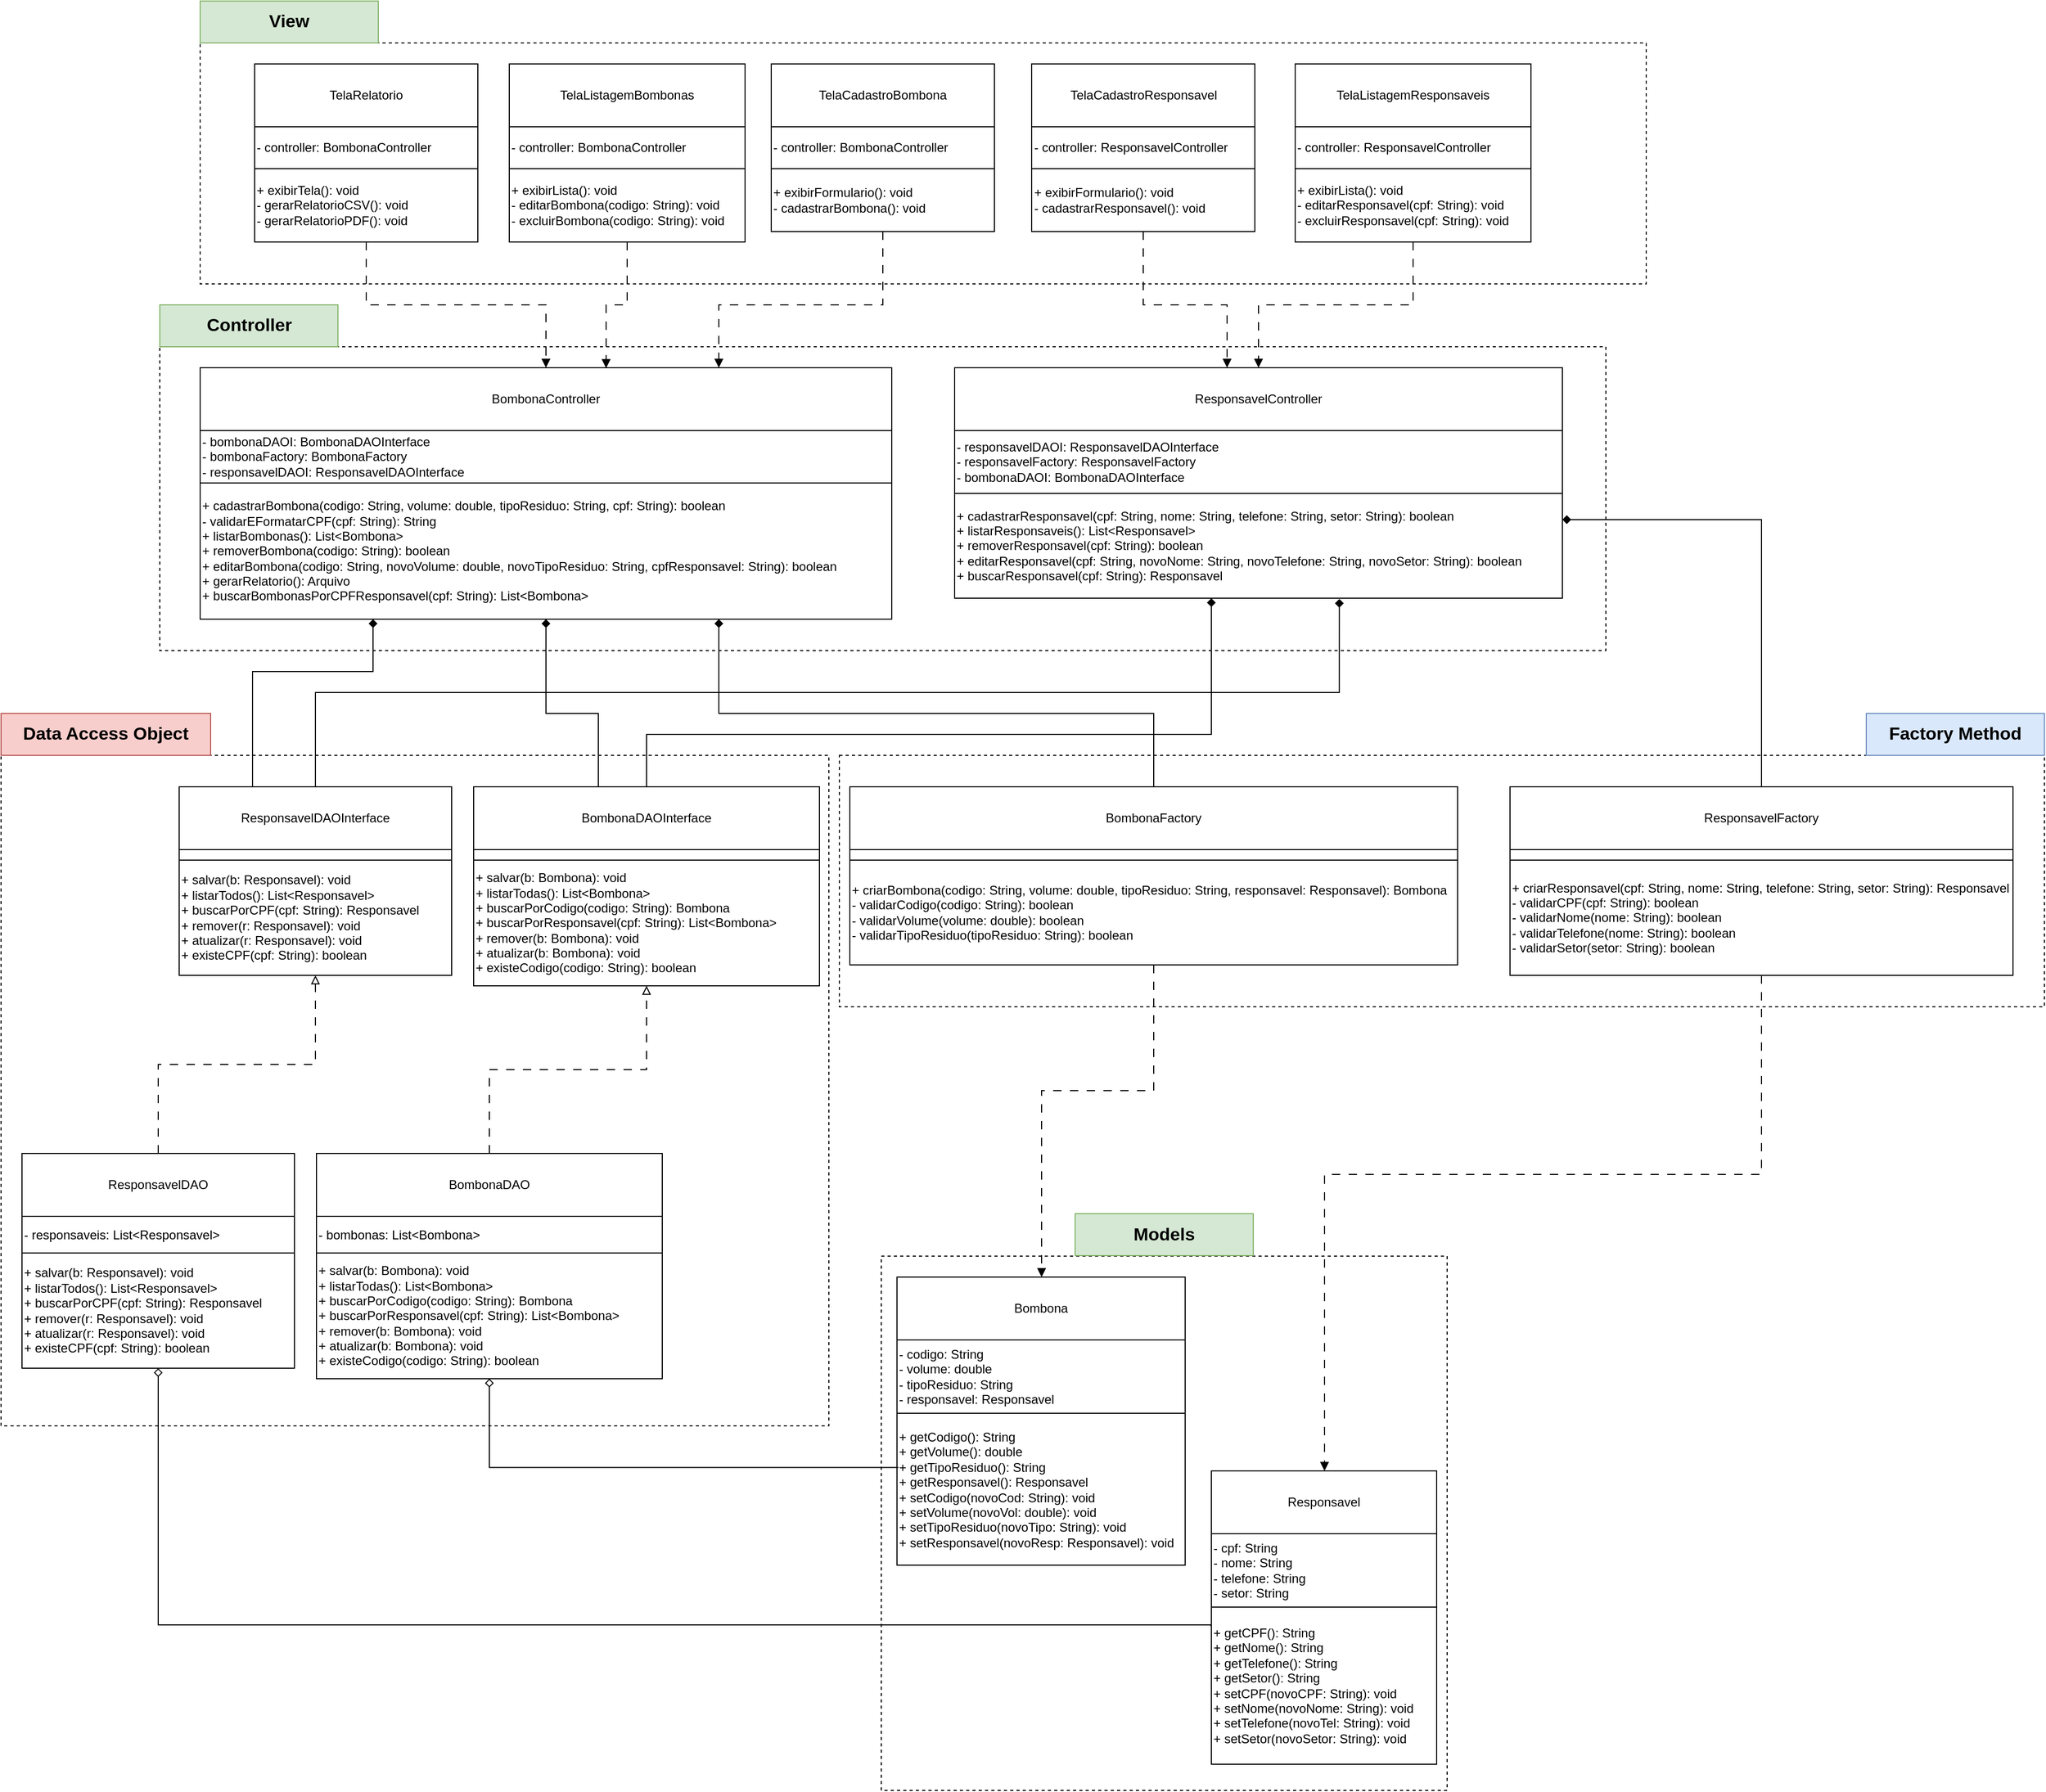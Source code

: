 <mxfile version="27.0.9" pages="2">
  <diagram id="QU1VG3sRyyTv4m1DJWj3" name="Diagrama_Descrito">
    <mxGraphModel dx="1513" dy="805" grid="1" gridSize="10" guides="1" tooltips="1" connect="1" arrows="1" fold="1" page="1" pageScale="1" pageWidth="827" pageHeight="1169" math="0" shadow="0">
      <root>
        <mxCell id="0" />
        <mxCell id="1" parent="0" />
        <mxCell id="CMSNJL8uuIETDpdzAiZ_-67" value="" style="rounded=0;whiteSpace=wrap;html=1;fillColor=none;dashed=1;" vertex="1" parent="1">
          <mxGeometry x="370" y="1030" width="790" height="640" as="geometry" />
        </mxCell>
        <mxCell id="CMSNJL8uuIETDpdzAiZ_-71" value="" style="rounded=0;whiteSpace=wrap;html=1;fillColor=none;dashed=1;" vertex="1" parent="1">
          <mxGeometry x="1210" y="1508" width="540" height="510" as="geometry" />
        </mxCell>
        <mxCell id="CMSNJL8uuIETDpdzAiZ_-69" value="" style="rounded=0;whiteSpace=wrap;html=1;fillColor=none;dashed=1;" vertex="1" parent="1">
          <mxGeometry x="1170" y="1030" width="1150" height="240" as="geometry" />
        </mxCell>
        <mxCell id="CMSNJL8uuIETDpdzAiZ_-65" value="" style="rounded=0;whiteSpace=wrap;html=1;fillColor=none;dashed=1;" vertex="1" parent="1">
          <mxGeometry x="521.5" y="640" width="1380" height="290" as="geometry" />
        </mxCell>
        <mxCell id="CMSNJL8uuIETDpdzAiZ_-63" value="" style="rounded=0;whiteSpace=wrap;html=1;fillColor=none;dashed=1;" vertex="1" parent="1">
          <mxGeometry x="560" y="350" width="1380" height="230" as="geometry" />
        </mxCell>
        <mxCell id="CMSNJL8uuIETDpdzAiZ_-1" value="Bombona" style="rounded=0;whiteSpace=wrap;html=1;" vertex="1" parent="1">
          <mxGeometry x="1225" y="1528" width="275" height="60" as="geometry" />
        </mxCell>
        <mxCell id="CMSNJL8uuIETDpdzAiZ_-2" value="- codigo: String&lt;div&gt;- volume: double&lt;/div&gt;&lt;div&gt;- tipoResiduo: String&lt;/div&gt;&lt;div&gt;- responsavel: Responsavel&lt;/div&gt;" style="rounded=0;whiteSpace=wrap;html=1;align=left;labelPosition=center;verticalLabelPosition=middle;verticalAlign=middle;" vertex="1" parent="1">
          <mxGeometry x="1225" y="1588" width="275" height="70" as="geometry" />
        </mxCell>
        <mxCell id="CMSNJL8uuIETDpdzAiZ_-3" value="+ getCodigo(): String&lt;div&gt;+ getVolume(): double&lt;/div&gt;&lt;div&gt;+ getTipoResiduo(): String&lt;/div&gt;&lt;div&gt;+ getResponsavel(): Responsavel&lt;/div&gt;&lt;div&gt;+ setCodigo(novoCod: String): void&lt;div&gt;+ setVolume(novoVol: double): void&lt;/div&gt;&lt;div&gt;+ setTipoResiduo(novoTipo: String): void&lt;/div&gt;&lt;/div&gt;&lt;div&gt;+ setResponsavel(novoResp: Responsavel): void&lt;/div&gt;" style="rounded=0;whiteSpace=wrap;html=1;align=left;" vertex="1" parent="1">
          <mxGeometry x="1225" y="1658" width="275" height="145" as="geometry" />
        </mxCell>
        <mxCell id="CMSNJL8uuIETDpdzAiZ_-4" value="Responsavel" style="rounded=0;whiteSpace=wrap;html=1;" vertex="1" parent="1">
          <mxGeometry x="1525" y="1713" width="215" height="60" as="geometry" />
        </mxCell>
        <mxCell id="CMSNJL8uuIETDpdzAiZ_-5" value="- cpf: String&lt;div&gt;- nome: String&lt;/div&gt;&lt;div&gt;- telefone: String&lt;/div&gt;&lt;div&gt;- setor: String&lt;/div&gt;" style="rounded=0;whiteSpace=wrap;html=1;align=left;labelPosition=center;verticalLabelPosition=middle;verticalAlign=middle;" vertex="1" parent="1">
          <mxGeometry x="1525" y="1773" width="215" height="70" as="geometry" />
        </mxCell>
        <mxCell id="CMSNJL8uuIETDpdzAiZ_-6" value="+ getCPF(): String&lt;div&gt;+ getNome(): String&lt;/div&gt;&lt;div&gt;+ getTelefone(): String&lt;/div&gt;&lt;div&gt;+ getSetor(): String&lt;/div&gt;&lt;div&gt;+ setCPF(novoCPF: String): void&lt;div&gt;+ setNome(novoNome: String): void&lt;/div&gt;&lt;div&gt;+ setTelefone(novoTel: String): void&lt;/div&gt;&lt;div&gt;+ setSetor(novoSetor: String): void&lt;/div&gt;&lt;/div&gt;" style="rounded=0;whiteSpace=wrap;html=1;align=left;" vertex="1" parent="1">
          <mxGeometry x="1525" y="1843" width="215" height="150" as="geometry" />
        </mxCell>
        <mxCell id="CMSNJL8uuIETDpdzAiZ_-7" style="edgeStyle=orthogonalEdgeStyle;rounded=0;orthogonalLoop=1;jettySize=auto;html=1;entryX=0.5;entryY=1;entryDx=0;entryDy=0;endArrow=block;endFill=0;dashed=1;dashPattern=8 8;" edge="1" parent="1" source="CMSNJL8uuIETDpdzAiZ_-8" target="CMSNJL8uuIETDpdzAiZ_-53">
          <mxGeometry relative="1" as="geometry" />
        </mxCell>
        <mxCell id="CMSNJL8uuIETDpdzAiZ_-8" value="BombonaDAO" style="rounded=0;whiteSpace=wrap;html=1;" vertex="1" parent="1">
          <mxGeometry x="671" y="1410" width="330" height="60" as="geometry" />
        </mxCell>
        <mxCell id="CMSNJL8uuIETDpdzAiZ_-9" value="- bombonas: List&amp;lt;Bombona&amp;gt;" style="rounded=0;whiteSpace=wrap;html=1;align=left;labelPosition=center;verticalLabelPosition=middle;verticalAlign=middle;" vertex="1" parent="1">
          <mxGeometry x="671" y="1470" width="330" height="35" as="geometry" />
        </mxCell>
        <mxCell id="CMSNJL8uuIETDpdzAiZ_-10" style="rounded=0;orthogonalLoop=1;jettySize=auto;html=1;edgeStyle=orthogonalEdgeStyle;endArrow=none;endFill=0;strokeWidth=1;targetPerimeterSpacing=0;entryX=0.005;entryY=0.357;entryDx=0;entryDy=0;startArrow=diamond;startFill=0;entryPerimeter=0;" edge="1" parent="1" source="CMSNJL8uuIETDpdzAiZ_-11" target="CMSNJL8uuIETDpdzAiZ_-3">
          <mxGeometry relative="1" as="geometry">
            <mxPoint x="1160" y="1650" as="targetPoint" />
            <Array as="points">
              <mxPoint x="836" y="1710" />
            </Array>
          </mxGeometry>
        </mxCell>
        <mxCell id="CMSNJL8uuIETDpdzAiZ_-11" value="+ salvar(b: Bombona): void&lt;div&gt;+ listarTodas(): List&amp;lt;Bombona&amp;gt;&lt;/div&gt;&lt;div&gt;+ buscarPorCodigo(codigo: String): Bombona&lt;/div&gt;&lt;div&gt;+ buscarPorResponsavel(cpf: String): List&amp;lt;Bombona&amp;gt;&lt;/div&gt;&lt;div&gt;+ remover(b: Bombona): void&lt;/div&gt;&lt;div&gt;+ atualizar(b: Bombona): void&lt;/div&gt;&lt;div&gt;+ existeCodigo(codigo: String): boolean&lt;/div&gt;" style="rounded=0;whiteSpace=wrap;html=1;align=left;" vertex="1" parent="1">
          <mxGeometry x="671" y="1505" width="330" height="120" as="geometry" />
        </mxCell>
        <mxCell id="CMSNJL8uuIETDpdzAiZ_-12" style="edgeStyle=orthogonalEdgeStyle;rounded=0;orthogonalLoop=1;jettySize=auto;html=1;entryX=0.5;entryY=1;entryDx=0;entryDy=0;endArrow=block;endFill=0;dashed=1;dashPattern=8 8;" edge="1" parent="1" source="CMSNJL8uuIETDpdzAiZ_-13" target="CMSNJL8uuIETDpdzAiZ_-57">
          <mxGeometry relative="1" as="geometry" />
        </mxCell>
        <mxCell id="CMSNJL8uuIETDpdzAiZ_-13" value="ResponsavelDAO" style="rounded=0;whiteSpace=wrap;html=1;" vertex="1" parent="1">
          <mxGeometry x="390" y="1410" width="260" height="60" as="geometry" />
        </mxCell>
        <mxCell id="CMSNJL8uuIETDpdzAiZ_-14" value="- responsaveis: List&amp;lt;Responsavel&amp;gt;" style="rounded=0;whiteSpace=wrap;html=1;align=left;labelPosition=center;verticalLabelPosition=middle;verticalAlign=middle;" vertex="1" parent="1">
          <mxGeometry x="390" y="1470" width="260" height="35" as="geometry" />
        </mxCell>
        <mxCell id="CMSNJL8uuIETDpdzAiZ_-15" style="edgeStyle=orthogonalEdgeStyle;rounded=0;orthogonalLoop=1;jettySize=auto;html=1;endArrow=none;endFill=0;startArrow=diamond;startFill=0;entryX=-0.002;entryY=0.121;entryDx=0;entryDy=0;entryPerimeter=0;" edge="1" parent="1" source="CMSNJL8uuIETDpdzAiZ_-16" target="CMSNJL8uuIETDpdzAiZ_-6">
          <mxGeometry relative="1" as="geometry">
            <mxPoint x="1520" y="1950" as="targetPoint" />
            <Array as="points">
              <mxPoint x="520" y="1860" />
              <mxPoint x="1525" y="1860" />
            </Array>
          </mxGeometry>
        </mxCell>
        <mxCell id="CMSNJL8uuIETDpdzAiZ_-16" value="+ salvar(b: Responsavel): void&lt;div&gt;+ listarTodos(): List&amp;lt;Responsavel&amp;gt;&lt;/div&gt;&lt;div&gt;+ buscarPorCPF(cpf: String): Responsavel&lt;/div&gt;&lt;div&gt;+ remover(r: Responsavel): void&lt;/div&gt;&lt;div&gt;+ atualizar(r: Responsavel): void&lt;/div&gt;&lt;div&gt;+ existeCPF(cpf: String): boolean&lt;/div&gt;" style="rounded=0;whiteSpace=wrap;html=1;align=left;" vertex="1" parent="1">
          <mxGeometry x="390" y="1505" width="260" height="110" as="geometry" />
        </mxCell>
        <mxCell id="CMSNJL8uuIETDpdzAiZ_-17" style="edgeStyle=orthogonalEdgeStyle;rounded=0;orthogonalLoop=1;jettySize=auto;html=1;entryX=0.75;entryY=1;entryDx=0;entryDy=0;endArrow=diamond;endFill=1;" edge="1" parent="1" source="CMSNJL8uuIETDpdzAiZ_-18" target="CMSNJL8uuIETDpdzAiZ_-29">
          <mxGeometry relative="1" as="geometry">
            <Array as="points">
              <mxPoint x="1470" y="990" />
              <mxPoint x="1055" y="990" />
            </Array>
          </mxGeometry>
        </mxCell>
        <mxCell id="CMSNJL8uuIETDpdzAiZ_-18" value="BombonaFactory" style="rounded=0;whiteSpace=wrap;html=1;" vertex="1" parent="1">
          <mxGeometry x="1180" y="1060" width="580" height="60" as="geometry" />
        </mxCell>
        <mxCell id="CMSNJL8uuIETDpdzAiZ_-19" value="" style="rounded=0;whiteSpace=wrap;html=1;align=left;labelPosition=center;verticalLabelPosition=middle;verticalAlign=middle;" vertex="1" parent="1">
          <mxGeometry x="1180" y="1120" width="580" height="10" as="geometry" />
        </mxCell>
        <mxCell id="CMSNJL8uuIETDpdzAiZ_-20" style="edgeStyle=orthogonalEdgeStyle;rounded=0;orthogonalLoop=1;jettySize=auto;html=1;entryX=0.5;entryY=0;entryDx=0;entryDy=0;dashed=1;endArrow=block;endFill=1;dashPattern=8 8;" edge="1" parent="1" source="CMSNJL8uuIETDpdzAiZ_-21" target="CMSNJL8uuIETDpdzAiZ_-1">
          <mxGeometry relative="1" as="geometry">
            <Array as="points">
              <mxPoint x="1470" y="1350" />
              <mxPoint x="1363" y="1350" />
              <mxPoint x="1363" y="1528" />
            </Array>
          </mxGeometry>
        </mxCell>
        <mxCell id="CMSNJL8uuIETDpdzAiZ_-21" value="+ criarBombona(codigo: String, volume: double, tipoResiduo: String, responsavel: Responsavel): Bombona&lt;div&gt;- validarCodigo(codigo: String): boolean&lt;/div&gt;&lt;div&gt;- validarVolume(volume: double): boolean&lt;/div&gt;&lt;div&gt;- validarTipoResiduo(tipoResiduo: String): boolean&lt;/div&gt;" style="rounded=0;whiteSpace=wrap;html=1;align=left;" vertex="1" parent="1">
          <mxGeometry x="1180" y="1130" width="580" height="100" as="geometry" />
        </mxCell>
        <mxCell id="CMSNJL8uuIETDpdzAiZ_-22" style="edgeStyle=orthogonalEdgeStyle;rounded=0;orthogonalLoop=1;jettySize=auto;html=1;entryX=1;entryY=0.25;entryDx=0;entryDy=0;endArrow=diamond;endFill=1;" edge="1" parent="1" source="CMSNJL8uuIETDpdzAiZ_-23" target="CMSNJL8uuIETDpdzAiZ_-32">
          <mxGeometry relative="1" as="geometry" />
        </mxCell>
        <mxCell id="CMSNJL8uuIETDpdzAiZ_-23" value="ResponsavelFactory" style="rounded=0;whiteSpace=wrap;html=1;" vertex="1" parent="1">
          <mxGeometry x="1810" y="1060" width="480" height="60" as="geometry" />
        </mxCell>
        <mxCell id="CMSNJL8uuIETDpdzAiZ_-24" value="" style="rounded=0;whiteSpace=wrap;html=1;align=left;labelPosition=center;verticalLabelPosition=middle;verticalAlign=middle;" vertex="1" parent="1">
          <mxGeometry x="1810" y="1120" width="480" height="10" as="geometry" />
        </mxCell>
        <mxCell id="CMSNJL8uuIETDpdzAiZ_-25" style="edgeStyle=orthogonalEdgeStyle;rounded=0;orthogonalLoop=1;jettySize=auto;html=1;entryX=0.5;entryY=0;entryDx=0;entryDy=0;dashed=1;dashPattern=8 8;endArrow=block;endFill=1;" edge="1" parent="1" source="CMSNJL8uuIETDpdzAiZ_-26" target="CMSNJL8uuIETDpdzAiZ_-4">
          <mxGeometry relative="1" as="geometry">
            <Array as="points">
              <mxPoint x="2050" y="1430" />
              <mxPoint x="1633" y="1430" />
              <mxPoint x="1633" y="1713" />
            </Array>
          </mxGeometry>
        </mxCell>
        <mxCell id="CMSNJL8uuIETDpdzAiZ_-26" value="+ criarResponsavel(cpf: String, nome: String, telefone: String, setor: String): Responsavel&lt;div&gt;- validarCPF(cpf: String): boolean&lt;br&gt;&lt;/div&gt;&lt;div&gt;- validarNome(nome: String): boolean&lt;/div&gt;&lt;div&gt;- validarTelefone(nome: String): boolean&lt;/div&gt;&lt;div&gt;- validarSetor(setor: String): boolean&lt;/div&gt;" style="rounded=0;whiteSpace=wrap;html=1;align=left;" vertex="1" parent="1">
          <mxGeometry x="1810" y="1130" width="480" height="110" as="geometry" />
        </mxCell>
        <mxCell id="CMSNJL8uuIETDpdzAiZ_-27" value="BombonaController" style="rounded=0;whiteSpace=wrap;html=1;" vertex="1" parent="1">
          <mxGeometry x="560" y="660" width="660" height="60" as="geometry" />
        </mxCell>
        <mxCell id="CMSNJL8uuIETDpdzAiZ_-28" value="- bombonaDAOI: BombonaDAOInterface&lt;div&gt;- bombonaFactory: BombonaFactory&lt;/div&gt;&lt;div&gt;- responsavelDAOI: ResponsavelDAOInterface&lt;/div&gt;" style="rounded=0;whiteSpace=wrap;html=1;align=left;labelPosition=center;verticalLabelPosition=middle;verticalAlign=middle;" vertex="1" parent="1">
          <mxGeometry x="560" y="720" width="660" height="50" as="geometry" />
        </mxCell>
        <mxCell id="CMSNJL8uuIETDpdzAiZ_-29" value="+ cadastrarBombona(codigo: String, volume: double, tipoResiduo: String, cpf: String): boolean&lt;div&gt;- validarEFormatarCPF(cpf: String): String&lt;br&gt;&lt;div&gt;+ listarBombonas(): List&amp;lt;Bombona&amp;gt;&lt;/div&gt;&lt;div&gt;+ removerBombona(codigo: String): boolean&lt;/div&gt;&lt;div&gt;+ editarBombona(codigo: String, novoVolume: double, novoTipoResiduo: String, cpfResponsavel: String): boolean&lt;/div&gt;&lt;div&gt;+ gerarRelatorio(): Arquivo&lt;/div&gt;&lt;div&gt;+ buscarBombonasPorCPFResponsavel(cpf: String): List&amp;lt;Bombona&amp;gt;&lt;/div&gt;&lt;/div&gt;" style="rounded=0;whiteSpace=wrap;html=1;align=left;" vertex="1" parent="1">
          <mxGeometry x="560" y="770" width="660" height="130" as="geometry" />
        </mxCell>
        <mxCell id="CMSNJL8uuIETDpdzAiZ_-30" value="ResponsavelController" style="rounded=0;whiteSpace=wrap;html=1;" vertex="1" parent="1">
          <mxGeometry x="1280" y="660" width="580" height="60" as="geometry" />
        </mxCell>
        <mxCell id="CMSNJL8uuIETDpdzAiZ_-31" value="- responsavelDAOI: ResponsavelDAOInterface&lt;div&gt;- responsavelFactory: ResponsavelFactory&lt;/div&gt;&lt;div&gt;- bombonaDAOI: BombonaDAOInterface&lt;/div&gt;" style="rounded=0;whiteSpace=wrap;html=1;align=left;labelPosition=center;verticalLabelPosition=middle;verticalAlign=middle;" vertex="1" parent="1">
          <mxGeometry x="1280" y="720" width="580" height="60" as="geometry" />
        </mxCell>
        <mxCell id="CMSNJL8uuIETDpdzAiZ_-32" value="+ cadastrarResponsavel(cpf: String, nome: String, telefone: String, setor: String): boolean&lt;div&gt;+ listarResponsaveis(): List&amp;lt;Responsavel&amp;gt;&lt;/div&gt;&lt;div&gt;+ removerResponsavel(cpf: String): boolean&lt;/div&gt;&lt;div&gt;+ editarResponsavel(cpf: String, novoNome: String, novoTelefone: String, novoSetor: String): boolean&lt;/div&gt;&lt;div&gt;+ buscarResponsavel(cpf: String): Responsavel&lt;/div&gt;" style="rounded=0;whiteSpace=wrap;html=1;align=left;" vertex="1" parent="1">
          <mxGeometry x="1280" y="780" width="580" height="100" as="geometry" />
        </mxCell>
        <mxCell id="CMSNJL8uuIETDpdzAiZ_-33" value="TelaRelatorio" style="rounded=0;whiteSpace=wrap;html=1;" vertex="1" parent="1">
          <mxGeometry x="612" y="370" width="213" height="60" as="geometry" />
        </mxCell>
        <mxCell id="CMSNJL8uuIETDpdzAiZ_-34" value="- controller: BombonaController" style="rounded=0;whiteSpace=wrap;html=1;align=left;labelPosition=center;verticalLabelPosition=middle;verticalAlign=middle;" vertex="1" parent="1">
          <mxGeometry x="612" y="430" width="213" height="40" as="geometry" />
        </mxCell>
        <mxCell id="CMSNJL8uuIETDpdzAiZ_-35" style="edgeStyle=orthogonalEdgeStyle;rounded=0;orthogonalLoop=1;jettySize=auto;html=1;entryX=0.5;entryY=0;entryDx=0;entryDy=0;dashed=1;endArrow=block;endFill=1;dashPattern=8 8;" edge="1" parent="1" source="CMSNJL8uuIETDpdzAiZ_-36" target="CMSNJL8uuIETDpdzAiZ_-27">
          <mxGeometry relative="1" as="geometry" />
        </mxCell>
        <mxCell id="CMSNJL8uuIETDpdzAiZ_-36" value="+ exibirTela(): void&lt;div&gt;- gerarRelatorioCSV(): void&lt;/div&gt;&lt;div&gt;- gerarRelatorioPDF(): void&lt;/div&gt;" style="rounded=0;whiteSpace=wrap;html=1;align=left;" vertex="1" parent="1">
          <mxGeometry x="612" y="470" width="213" height="70" as="geometry" />
        </mxCell>
        <mxCell id="CMSNJL8uuIETDpdzAiZ_-37" value="TelaListagemBombonas" style="rounded=0;whiteSpace=wrap;html=1;" vertex="1" parent="1">
          <mxGeometry x="855" y="370" width="225" height="60" as="geometry" />
        </mxCell>
        <mxCell id="CMSNJL8uuIETDpdzAiZ_-38" value="- controller: BombonaController" style="rounded=0;whiteSpace=wrap;html=1;align=left;labelPosition=center;verticalLabelPosition=middle;verticalAlign=middle;" vertex="1" parent="1">
          <mxGeometry x="855" y="430" width="225" height="40" as="geometry" />
        </mxCell>
        <mxCell id="CMSNJL8uuIETDpdzAiZ_-39" value="+ exibirLista(): void&lt;div&gt;- editarBombona(codigo: String): void&lt;br&gt;&lt;div&gt;- excluirBombona(codigo: String): void&lt;/div&gt;&lt;/div&gt;" style="rounded=0;whiteSpace=wrap;html=1;align=left;" vertex="1" parent="1">
          <mxGeometry x="855" y="470" width="225" height="70" as="geometry" />
        </mxCell>
        <mxCell id="CMSNJL8uuIETDpdzAiZ_-40" value="TelaCadastroBombona" style="rounded=0;whiteSpace=wrap;html=1;" vertex="1" parent="1">
          <mxGeometry x="1105" y="370" width="213" height="60" as="geometry" />
        </mxCell>
        <mxCell id="CMSNJL8uuIETDpdzAiZ_-41" value="- controller: BombonaController" style="rounded=0;whiteSpace=wrap;html=1;align=left;labelPosition=center;verticalLabelPosition=middle;verticalAlign=middle;" vertex="1" parent="1">
          <mxGeometry x="1105" y="430" width="213" height="40" as="geometry" />
        </mxCell>
        <mxCell id="CMSNJL8uuIETDpdzAiZ_-42" style="edgeStyle=orthogonalEdgeStyle;rounded=0;orthogonalLoop=1;jettySize=auto;html=1;entryX=0.75;entryY=0;entryDx=0;entryDy=0;dashed=1;endArrow=block;endFill=1;dashPattern=8 8;" edge="1" parent="1" source="CMSNJL8uuIETDpdzAiZ_-43" target="CMSNJL8uuIETDpdzAiZ_-27">
          <mxGeometry relative="1" as="geometry">
            <Array as="points">
              <mxPoint x="1212" y="600" />
              <mxPoint x="1055" y="600" />
            </Array>
          </mxGeometry>
        </mxCell>
        <mxCell id="CMSNJL8uuIETDpdzAiZ_-43" value="+ exibirFormulario(): void&lt;div&gt;- cadastrarBombona(): void&lt;/div&gt;" style="rounded=0;whiteSpace=wrap;html=1;align=left;" vertex="1" parent="1">
          <mxGeometry x="1105" y="470" width="213" height="60" as="geometry" />
        </mxCell>
        <mxCell id="CMSNJL8uuIETDpdzAiZ_-44" value="TelaCadastroResponsavel" style="rounded=0;whiteSpace=wrap;html=1;" vertex="1" parent="1">
          <mxGeometry x="1353.5" y="370" width="213" height="60" as="geometry" />
        </mxCell>
        <mxCell id="CMSNJL8uuIETDpdzAiZ_-45" value="- controller: ResponsavelController" style="rounded=0;whiteSpace=wrap;html=1;align=left;labelPosition=center;verticalLabelPosition=middle;verticalAlign=middle;" vertex="1" parent="1">
          <mxGeometry x="1353.5" y="430" width="213" height="40" as="geometry" />
        </mxCell>
        <mxCell id="CMSNJL8uuIETDpdzAiZ_-46" value="+ exibirFormulario(): void&lt;div&gt;- cadastrarResponsavel(): void&lt;/div&gt;" style="rounded=0;whiteSpace=wrap;html=1;align=left;" vertex="1" parent="1">
          <mxGeometry x="1353.5" y="470" width="213" height="60" as="geometry" />
        </mxCell>
        <mxCell id="CMSNJL8uuIETDpdzAiZ_-47" value="TelaListagemResponsaveis" style="rounded=0;whiteSpace=wrap;html=1;" vertex="1" parent="1">
          <mxGeometry x="1605" y="370" width="225" height="60" as="geometry" />
        </mxCell>
        <mxCell id="CMSNJL8uuIETDpdzAiZ_-48" value="- controller: ResponsavelController" style="rounded=0;whiteSpace=wrap;html=1;align=left;labelPosition=center;verticalLabelPosition=middle;verticalAlign=middle;" vertex="1" parent="1">
          <mxGeometry x="1605" y="430" width="225" height="40" as="geometry" />
        </mxCell>
        <mxCell id="CMSNJL8uuIETDpdzAiZ_-49" style="edgeStyle=orthogonalEdgeStyle;rounded=0;orthogonalLoop=1;jettySize=auto;html=1;dashed=1;endArrow=block;endFill=1;dashPattern=8 8;" edge="1" parent="1" source="CMSNJL8uuIETDpdzAiZ_-50" target="CMSNJL8uuIETDpdzAiZ_-30">
          <mxGeometry relative="1" as="geometry" />
        </mxCell>
        <mxCell id="CMSNJL8uuIETDpdzAiZ_-50" value="+ exibirLista(): void&lt;div&gt;- editarResponsavel(cpf: String): void&lt;br&gt;&lt;div&gt;- excluirResponsavel(cpf: String): void&lt;/div&gt;&lt;/div&gt;" style="rounded=0;whiteSpace=wrap;html=1;align=left;" vertex="1" parent="1">
          <mxGeometry x="1605" y="470" width="225" height="70" as="geometry" />
        </mxCell>
        <mxCell id="CMSNJL8uuIETDpdzAiZ_-51" value="BombonaDAOInterface" style="rounded=0;whiteSpace=wrap;html=1;" vertex="1" parent="1">
          <mxGeometry x="821" y="1060" width="330" height="60" as="geometry" />
        </mxCell>
        <mxCell id="CMSNJL8uuIETDpdzAiZ_-52" value="" style="rounded=0;whiteSpace=wrap;html=1;align=left;labelPosition=center;verticalLabelPosition=middle;verticalAlign=middle;" vertex="1" parent="1">
          <mxGeometry x="821" y="1120" width="330" height="10" as="geometry" />
        </mxCell>
        <mxCell id="CMSNJL8uuIETDpdzAiZ_-53" value="+ salvar(b: Bombona): void&lt;div&gt;+ listarTodas(): List&amp;lt;Bombona&amp;gt;&lt;/div&gt;&lt;div&gt;+ buscarPorCodigo(codigo: String): Bombona&lt;/div&gt;&lt;div&gt;+ buscarPorResponsavel(cpf: String): List&amp;lt;Bombona&amp;gt;&lt;/div&gt;&lt;div&gt;+ remover(b: Bombona): void&lt;/div&gt;&lt;div&gt;+ atualizar(b: Bombona): void&lt;/div&gt;&lt;div&gt;+ existeCodigo(codigo: String): boolean&lt;/div&gt;" style="rounded=0;whiteSpace=wrap;html=1;align=left;" vertex="1" parent="1">
          <mxGeometry x="821" y="1130" width="330" height="120" as="geometry" />
        </mxCell>
        <mxCell id="CMSNJL8uuIETDpdzAiZ_-54" style="edgeStyle=orthogonalEdgeStyle;rounded=0;orthogonalLoop=1;jettySize=auto;html=1;entryX=0.25;entryY=1;entryDx=0;entryDy=0;endArrow=diamond;endFill=1;" edge="1" parent="1" source="CMSNJL8uuIETDpdzAiZ_-55" target="CMSNJL8uuIETDpdzAiZ_-29">
          <mxGeometry relative="1" as="geometry">
            <Array as="points">
              <mxPoint x="610" y="950" />
              <mxPoint x="725" y="950" />
            </Array>
          </mxGeometry>
        </mxCell>
        <mxCell id="CMSNJL8uuIETDpdzAiZ_-55" value="ResponsavelDAOInterface" style="rounded=0;whiteSpace=wrap;html=1;" vertex="1" parent="1">
          <mxGeometry x="540" y="1060" width="260" height="60" as="geometry" />
        </mxCell>
        <mxCell id="CMSNJL8uuIETDpdzAiZ_-56" value="" style="rounded=0;whiteSpace=wrap;html=1;align=left;labelPosition=center;verticalLabelPosition=middle;verticalAlign=middle;" vertex="1" parent="1">
          <mxGeometry x="540" y="1120" width="260" height="10" as="geometry" />
        </mxCell>
        <mxCell id="CMSNJL8uuIETDpdzAiZ_-57" value="+ salvar(b: Responsavel): void&lt;div&gt;+ listarTodos(): List&amp;lt;Responsavel&amp;gt;&lt;/div&gt;&lt;div&gt;+ buscarPorCPF(cpf: String): Responsavel&lt;/div&gt;&lt;div&gt;+ remover(r: Responsavel): void&lt;/div&gt;&lt;div&gt;+ atualizar(r: Responsavel): void&lt;/div&gt;&lt;div&gt;+ existeCPF(cpf: String): boolean&lt;/div&gt;" style="rounded=0;whiteSpace=wrap;html=1;align=left;" vertex="1" parent="1">
          <mxGeometry x="540" y="1130" width="260" height="110" as="geometry" />
        </mxCell>
        <mxCell id="CMSNJL8uuIETDpdzAiZ_-58" style="edgeStyle=orthogonalEdgeStyle;rounded=0;orthogonalLoop=1;jettySize=auto;html=1;dashed=1;endArrow=block;endFill=1;entryX=0.587;entryY=0.006;entryDx=0;entryDy=0;entryPerimeter=0;dashPattern=8 8;" edge="1" parent="1" source="CMSNJL8uuIETDpdzAiZ_-39" target="CMSNJL8uuIETDpdzAiZ_-27">
          <mxGeometry relative="1" as="geometry">
            <mxPoint x="890" y="640" as="targetPoint" />
          </mxGeometry>
        </mxCell>
        <mxCell id="CMSNJL8uuIETDpdzAiZ_-59" style="edgeStyle=orthogonalEdgeStyle;rounded=0;orthogonalLoop=1;jettySize=auto;html=1;dashed=1;endArrow=block;endFill=1;exitX=0.5;exitY=1;exitDx=0;exitDy=0;dashPattern=8 8;" edge="1" parent="1" source="CMSNJL8uuIETDpdzAiZ_-46">
          <mxGeometry relative="1" as="geometry">
            <mxPoint x="1460" y="510" as="sourcePoint" />
            <mxPoint x="1540" y="660" as="targetPoint" />
            <Array as="points">
              <mxPoint x="1460" y="600" />
              <mxPoint x="1540" y="600" />
            </Array>
          </mxGeometry>
        </mxCell>
        <mxCell id="CMSNJL8uuIETDpdzAiZ_-60" style="edgeStyle=orthogonalEdgeStyle;rounded=0;orthogonalLoop=1;jettySize=auto;html=1;endArrow=diamond;endFill=1;" edge="1" parent="1" source="CMSNJL8uuIETDpdzAiZ_-51">
          <mxGeometry relative="1" as="geometry">
            <mxPoint x="1525" y="880" as="targetPoint" />
            <Array as="points">
              <mxPoint x="986" y="1010" />
              <mxPoint x="1525" y="1010" />
            </Array>
          </mxGeometry>
        </mxCell>
        <mxCell id="CMSNJL8uuIETDpdzAiZ_-61" style="edgeStyle=orthogonalEdgeStyle;rounded=0;orthogonalLoop=1;jettySize=auto;html=1;entryX=0.633;entryY=1.007;entryDx=0;entryDy=0;entryPerimeter=0;endArrow=diamond;endFill=1;" edge="1" parent="1" source="CMSNJL8uuIETDpdzAiZ_-55" target="CMSNJL8uuIETDpdzAiZ_-32">
          <mxGeometry relative="1" as="geometry">
            <Array as="points">
              <mxPoint x="670" y="970" />
              <mxPoint x="1647" y="970" />
            </Array>
          </mxGeometry>
        </mxCell>
        <mxCell id="CMSNJL8uuIETDpdzAiZ_-62" style="edgeStyle=orthogonalEdgeStyle;rounded=0;orthogonalLoop=1;jettySize=auto;html=1;endArrow=diamond;endFill=1;entryX=0.5;entryY=1;entryDx=0;entryDy=0;" edge="1" parent="1" source="CMSNJL8uuIETDpdzAiZ_-51" target="CMSNJL8uuIETDpdzAiZ_-29">
          <mxGeometry relative="1" as="geometry">
            <mxPoint x="870" y="920" as="targetPoint" />
            <Array as="points">
              <mxPoint x="940" y="990" />
              <mxPoint x="890" y="990" />
            </Array>
          </mxGeometry>
        </mxCell>
        <mxCell id="CMSNJL8uuIETDpdzAiZ_-64" value="View" style="rounded=0;whiteSpace=wrap;html=1;fontSize=17;fontStyle=1;fillColor=#d5e8d4;strokeColor=#82b366;" vertex="1" parent="1">
          <mxGeometry x="560" y="310" width="170" height="40" as="geometry" />
        </mxCell>
        <mxCell id="CMSNJL8uuIETDpdzAiZ_-66" value="Controller" style="rounded=0;whiteSpace=wrap;html=1;fontSize=17;fontStyle=1;fillColor=#d5e8d4;strokeColor=#82b366;" vertex="1" parent="1">
          <mxGeometry x="521.5" y="600" width="170" height="40" as="geometry" />
        </mxCell>
        <mxCell id="CMSNJL8uuIETDpdzAiZ_-68" value="Data Access Object" style="rounded=0;whiteSpace=wrap;html=1;fontSize=17;fontStyle=1;fillColor=#f8cecc;strokeColor=#b85450;" vertex="1" parent="1">
          <mxGeometry x="370" y="990" width="200" height="40" as="geometry" />
        </mxCell>
        <mxCell id="CMSNJL8uuIETDpdzAiZ_-70" value="Factory Method" style="rounded=0;whiteSpace=wrap;html=1;fontSize=17;fontStyle=1;fillColor=#dae8fc;strokeColor=#6c8ebf;" vertex="1" parent="1">
          <mxGeometry x="2150" y="990" width="170" height="40" as="geometry" />
        </mxCell>
        <mxCell id="CMSNJL8uuIETDpdzAiZ_-72" value="Models" style="rounded=0;whiteSpace=wrap;html=1;fontSize=17;fontStyle=1;fillColor=#d5e8d4;strokeColor=#82b366;" vertex="1" parent="1">
          <mxGeometry x="1395" y="1467.5" width="170" height="40" as="geometry" />
        </mxCell>
      </root>
    </mxGraphModel>
  </diagram>
  <diagram name="Diagrama" id="bcbFAgPC_eH4TdF6SsQv">
    <mxGraphModel dx="3447" dy="2013" grid="1" gridSize="10" guides="1" tooltips="1" connect="1" arrows="1" fold="1" page="1" pageScale="1" pageWidth="827" pageHeight="1169" math="0" shadow="0">
      <root>
        <mxCell id="4gsxIcYw75Fd4xq6zIQA-0" />
        <mxCell id="4gsxIcYw75Fd4xq6zIQA-1" parent="4gsxIcYw75Fd4xq6zIQA-0" />
        <mxCell id="4gsxIcYw75Fd4xq6zIQA-7" value="Bombona" style="rounded=0;whiteSpace=wrap;html=1;" vertex="1" parent="4gsxIcYw75Fd4xq6zIQA-1">
          <mxGeometry x="1225" y="1528" width="275" height="60" as="geometry" />
        </mxCell>
        <mxCell id="4gsxIcYw75Fd4xq6zIQA-8" value="- codigo: String&lt;div&gt;- volume: double&lt;/div&gt;&lt;div&gt;- tipoResiduo: String&lt;/div&gt;&lt;div&gt;- responsavel: Responsavel&lt;/div&gt;" style="rounded=0;whiteSpace=wrap;html=1;align=left;labelPosition=center;verticalLabelPosition=middle;verticalAlign=middle;" vertex="1" parent="4gsxIcYw75Fd4xq6zIQA-1">
          <mxGeometry x="1225" y="1588" width="275" height="70" as="geometry" />
        </mxCell>
        <mxCell id="4gsxIcYw75Fd4xq6zIQA-9" value="+ getCodigo(): String&lt;div&gt;+ getVolume(): double&lt;/div&gt;&lt;div&gt;+ getTipoResiduo(): String&lt;/div&gt;&lt;div&gt;+ getResponsavel(): Responsavel&lt;/div&gt;&lt;div&gt;+ setCodigo(novoCod: String): void&lt;div&gt;+ setVolume(novoVol: double): void&lt;/div&gt;&lt;div&gt;+ setTipoResiduo(novoTipo: String): void&lt;/div&gt;&lt;/div&gt;&lt;div&gt;+ setResponsavel(novoResp: Responsavel): void&lt;/div&gt;" style="rounded=0;whiteSpace=wrap;html=1;align=left;" vertex="1" parent="4gsxIcYw75Fd4xq6zIQA-1">
          <mxGeometry x="1225" y="1658" width="275" height="145" as="geometry" />
        </mxCell>
        <mxCell id="4gsxIcYw75Fd4xq6zIQA-10" value="Responsavel" style="rounded=0;whiteSpace=wrap;html=1;" vertex="1" parent="4gsxIcYw75Fd4xq6zIQA-1">
          <mxGeometry x="1525" y="1713" width="215" height="60" as="geometry" />
        </mxCell>
        <mxCell id="4gsxIcYw75Fd4xq6zIQA-11" value="- cpf: String&lt;div&gt;- nome: String&lt;/div&gt;&lt;div&gt;- telefone: String&lt;/div&gt;&lt;div&gt;- setor: String&lt;/div&gt;" style="rounded=0;whiteSpace=wrap;html=1;align=left;labelPosition=center;verticalLabelPosition=middle;verticalAlign=middle;" vertex="1" parent="4gsxIcYw75Fd4xq6zIQA-1">
          <mxGeometry x="1525" y="1773" width="215" height="70" as="geometry" />
        </mxCell>
        <mxCell id="4gsxIcYw75Fd4xq6zIQA-12" value="+ getCPF(): String&lt;div&gt;+ getNome(): String&lt;/div&gt;&lt;div&gt;+ getTelefone(): String&lt;/div&gt;&lt;div&gt;+ getSetor(): String&lt;/div&gt;&lt;div&gt;+ setCPF(novoCPF: String): void&lt;div&gt;+ setNome(novoNome: String): void&lt;/div&gt;&lt;div&gt;+ setTelefone(novoTel: String): void&lt;/div&gt;&lt;div&gt;+ setSetor(novoSetor: String): void&lt;/div&gt;&lt;/div&gt;" style="rounded=0;whiteSpace=wrap;html=1;align=left;" vertex="1" parent="4gsxIcYw75Fd4xq6zIQA-1">
          <mxGeometry x="1525" y="1843" width="215" height="150" as="geometry" />
        </mxCell>
        <mxCell id="4gsxIcYw75Fd4xq6zIQA-13" style="edgeStyle=orthogonalEdgeStyle;rounded=0;orthogonalLoop=1;jettySize=auto;html=1;entryX=0.5;entryY=1;entryDx=0;entryDy=0;endArrow=block;endFill=0;dashed=1;dashPattern=8 8;" edge="1" parent="4gsxIcYw75Fd4xq6zIQA-1" source="4gsxIcYw75Fd4xq6zIQA-14" target="4gsxIcYw75Fd4xq6zIQA-59">
          <mxGeometry relative="1" as="geometry" />
        </mxCell>
        <mxCell id="4gsxIcYw75Fd4xq6zIQA-14" value="BombonaDAO" style="rounded=0;whiteSpace=wrap;html=1;" vertex="1" parent="4gsxIcYw75Fd4xq6zIQA-1">
          <mxGeometry x="671" y="1410" width="330" height="60" as="geometry" />
        </mxCell>
        <mxCell id="4gsxIcYw75Fd4xq6zIQA-15" value="- bombonas: List&amp;lt;Bombona&amp;gt;" style="rounded=0;whiteSpace=wrap;html=1;align=left;labelPosition=center;verticalLabelPosition=middle;verticalAlign=middle;" vertex="1" parent="4gsxIcYw75Fd4xq6zIQA-1">
          <mxGeometry x="671" y="1470" width="330" height="35" as="geometry" />
        </mxCell>
        <mxCell id="4gsxIcYw75Fd4xq6zIQA-16" style="rounded=0;orthogonalLoop=1;jettySize=auto;html=1;edgeStyle=orthogonalEdgeStyle;endArrow=none;endFill=0;strokeWidth=1;targetPerimeterSpacing=0;entryX=0.005;entryY=0.357;entryDx=0;entryDy=0;startArrow=diamond;startFill=0;entryPerimeter=0;" edge="1" parent="4gsxIcYw75Fd4xq6zIQA-1" source="4gsxIcYw75Fd4xq6zIQA-17" target="4gsxIcYw75Fd4xq6zIQA-9">
          <mxGeometry relative="1" as="geometry">
            <mxPoint x="1160" y="1650" as="targetPoint" />
            <Array as="points">
              <mxPoint x="836" y="1710" />
            </Array>
          </mxGeometry>
        </mxCell>
        <mxCell id="4gsxIcYw75Fd4xq6zIQA-17" value="+ salvar(b: Bombona): void&lt;div&gt;+ listarTodas(): List&amp;lt;Bombona&amp;gt;&lt;/div&gt;&lt;div&gt;+ buscarPorCodigo(codigo: String): Bombona&lt;/div&gt;&lt;div&gt;+ buscarPorResponsavel(cpf: String): List&amp;lt;Bombona&amp;gt;&lt;/div&gt;&lt;div&gt;+ remover(b: Bombona): void&lt;/div&gt;&lt;div&gt;+ atualizar(b: Bombona): void&lt;/div&gt;&lt;div&gt;+ existeCodigo(codigo: String): boolean&lt;/div&gt;" style="rounded=0;whiteSpace=wrap;html=1;align=left;" vertex="1" parent="4gsxIcYw75Fd4xq6zIQA-1">
          <mxGeometry x="671" y="1505" width="330" height="120" as="geometry" />
        </mxCell>
        <mxCell id="4gsxIcYw75Fd4xq6zIQA-18" style="edgeStyle=orthogonalEdgeStyle;rounded=0;orthogonalLoop=1;jettySize=auto;html=1;entryX=0.5;entryY=1;entryDx=0;entryDy=0;endArrow=block;endFill=0;dashed=1;dashPattern=8 8;" edge="1" parent="4gsxIcYw75Fd4xq6zIQA-1" source="4gsxIcYw75Fd4xq6zIQA-19" target="4gsxIcYw75Fd4xq6zIQA-63">
          <mxGeometry relative="1" as="geometry" />
        </mxCell>
        <mxCell id="4gsxIcYw75Fd4xq6zIQA-19" value="ResponsavelDAO" style="rounded=0;whiteSpace=wrap;html=1;" vertex="1" parent="4gsxIcYw75Fd4xq6zIQA-1">
          <mxGeometry x="390" y="1410" width="260" height="60" as="geometry" />
        </mxCell>
        <mxCell id="4gsxIcYw75Fd4xq6zIQA-20" value="- responsaveis: List&amp;lt;Responsavel&amp;gt;" style="rounded=0;whiteSpace=wrap;html=1;align=left;labelPosition=center;verticalLabelPosition=middle;verticalAlign=middle;" vertex="1" parent="4gsxIcYw75Fd4xq6zIQA-1">
          <mxGeometry x="390" y="1470" width="260" height="35" as="geometry" />
        </mxCell>
        <mxCell id="4gsxIcYw75Fd4xq6zIQA-21" style="edgeStyle=orthogonalEdgeStyle;rounded=0;orthogonalLoop=1;jettySize=auto;html=1;endArrow=none;endFill=0;startArrow=diamond;startFill=0;entryX=-0.002;entryY=0.121;entryDx=0;entryDy=0;entryPerimeter=0;" edge="1" parent="4gsxIcYw75Fd4xq6zIQA-1" source="4gsxIcYw75Fd4xq6zIQA-22" target="4gsxIcYw75Fd4xq6zIQA-12">
          <mxGeometry relative="1" as="geometry">
            <mxPoint x="1520" y="1950" as="targetPoint" />
            <Array as="points">
              <mxPoint x="520" y="1860" />
              <mxPoint x="1525" y="1860" />
            </Array>
          </mxGeometry>
        </mxCell>
        <mxCell id="4gsxIcYw75Fd4xq6zIQA-22" value="+ salvar(b: Responsavel): void&lt;div&gt;+ listarTodos(): List&amp;lt;Responsavel&amp;gt;&lt;/div&gt;&lt;div&gt;+ buscarPorCPF(cpf: String): Responsavel&lt;/div&gt;&lt;div&gt;+ remover(r: Responsavel): void&lt;/div&gt;&lt;div&gt;+ atualizar(r: Responsavel): void&lt;/div&gt;&lt;div&gt;+ existeCPF(cpf: String): boolean&lt;/div&gt;" style="rounded=0;whiteSpace=wrap;html=1;align=left;" vertex="1" parent="4gsxIcYw75Fd4xq6zIQA-1">
          <mxGeometry x="390" y="1505" width="260" height="110" as="geometry" />
        </mxCell>
        <mxCell id="4gsxIcYw75Fd4xq6zIQA-23" style="edgeStyle=orthogonalEdgeStyle;rounded=0;orthogonalLoop=1;jettySize=auto;html=1;entryX=0.75;entryY=1;entryDx=0;entryDy=0;endArrow=diamond;endFill=1;" edge="1" parent="4gsxIcYw75Fd4xq6zIQA-1" source="4gsxIcYw75Fd4xq6zIQA-24" target="4gsxIcYw75Fd4xq6zIQA-35">
          <mxGeometry relative="1" as="geometry">
            <Array as="points">
              <mxPoint x="1470" y="990" />
              <mxPoint x="1055" y="990" />
            </Array>
          </mxGeometry>
        </mxCell>
        <mxCell id="4gsxIcYw75Fd4xq6zIQA-24" value="BombonaFactory" style="rounded=0;whiteSpace=wrap;html=1;" vertex="1" parent="4gsxIcYw75Fd4xq6zIQA-1">
          <mxGeometry x="1180" y="1060" width="580" height="60" as="geometry" />
        </mxCell>
        <mxCell id="4gsxIcYw75Fd4xq6zIQA-25" value="" style="rounded=0;whiteSpace=wrap;html=1;align=left;labelPosition=center;verticalLabelPosition=middle;verticalAlign=middle;" vertex="1" parent="4gsxIcYw75Fd4xq6zIQA-1">
          <mxGeometry x="1180" y="1120" width="580" height="10" as="geometry" />
        </mxCell>
        <mxCell id="4gsxIcYw75Fd4xq6zIQA-26" style="edgeStyle=orthogonalEdgeStyle;rounded=0;orthogonalLoop=1;jettySize=auto;html=1;entryX=0.5;entryY=0;entryDx=0;entryDy=0;dashed=1;endArrow=block;endFill=1;dashPattern=8 8;" edge="1" parent="4gsxIcYw75Fd4xq6zIQA-1" source="4gsxIcYw75Fd4xq6zIQA-27" target="4gsxIcYw75Fd4xq6zIQA-7">
          <mxGeometry relative="1" as="geometry">
            <Array as="points">
              <mxPoint x="1470" y="1350" />
              <mxPoint x="1363" y="1350" />
              <mxPoint x="1363" y="1528" />
            </Array>
          </mxGeometry>
        </mxCell>
        <mxCell id="4gsxIcYw75Fd4xq6zIQA-27" value="+ criarBombona(codigo: String, volume: double, tipoResiduo: String, responsavel: Responsavel): Bombona&lt;div&gt;- validarCodigo(codigo: String): boolean&lt;/div&gt;&lt;div&gt;- validarVolume(volume: double): boolean&lt;/div&gt;&lt;div&gt;- validarTipoResiduo(tipoResiduo: String): boolean&lt;/div&gt;" style="rounded=0;whiteSpace=wrap;html=1;align=left;" vertex="1" parent="4gsxIcYw75Fd4xq6zIQA-1">
          <mxGeometry x="1180" y="1130" width="580" height="100" as="geometry" />
        </mxCell>
        <mxCell id="4gsxIcYw75Fd4xq6zIQA-28" style="edgeStyle=orthogonalEdgeStyle;rounded=0;orthogonalLoop=1;jettySize=auto;html=1;entryX=1;entryY=0.25;entryDx=0;entryDy=0;endArrow=diamond;endFill=1;" edge="1" parent="4gsxIcYw75Fd4xq6zIQA-1" source="4gsxIcYw75Fd4xq6zIQA-29" target="4gsxIcYw75Fd4xq6zIQA-38">
          <mxGeometry relative="1" as="geometry" />
        </mxCell>
        <mxCell id="4gsxIcYw75Fd4xq6zIQA-29" value="ResponsavelFactory" style="rounded=0;whiteSpace=wrap;html=1;" vertex="1" parent="4gsxIcYw75Fd4xq6zIQA-1">
          <mxGeometry x="1810" y="1060" width="480" height="60" as="geometry" />
        </mxCell>
        <mxCell id="4gsxIcYw75Fd4xq6zIQA-30" value="" style="rounded=0;whiteSpace=wrap;html=1;align=left;labelPosition=center;verticalLabelPosition=middle;verticalAlign=middle;" vertex="1" parent="4gsxIcYw75Fd4xq6zIQA-1">
          <mxGeometry x="1810" y="1120" width="480" height="10" as="geometry" />
        </mxCell>
        <mxCell id="4gsxIcYw75Fd4xq6zIQA-31" style="edgeStyle=orthogonalEdgeStyle;rounded=0;orthogonalLoop=1;jettySize=auto;html=1;entryX=0.5;entryY=0;entryDx=0;entryDy=0;dashed=1;dashPattern=8 8;endArrow=block;endFill=1;" edge="1" parent="4gsxIcYw75Fd4xq6zIQA-1" source="4gsxIcYw75Fd4xq6zIQA-32" target="4gsxIcYw75Fd4xq6zIQA-10">
          <mxGeometry relative="1" as="geometry">
            <Array as="points">
              <mxPoint x="2050" y="1430" />
              <mxPoint x="1633" y="1430" />
              <mxPoint x="1633" y="1713" />
            </Array>
          </mxGeometry>
        </mxCell>
        <mxCell id="4gsxIcYw75Fd4xq6zIQA-32" value="+ criarResponsavel(cpf: String, nome: String, telefone: String, setor: String): Responsavel&lt;div&gt;- validarCPF(cpf: String): boolean&lt;br&gt;&lt;/div&gt;&lt;div&gt;- validarNome(nome: String): boolean&lt;/div&gt;&lt;div&gt;- validarTelefone(nome: String): boolean&lt;/div&gt;&lt;div&gt;- validarSetor(setor: String): boolean&lt;/div&gt;" style="rounded=0;whiteSpace=wrap;html=1;align=left;" vertex="1" parent="4gsxIcYw75Fd4xq6zIQA-1">
          <mxGeometry x="1810" y="1130" width="480" height="110" as="geometry" />
        </mxCell>
        <mxCell id="4gsxIcYw75Fd4xq6zIQA-33" value="BombonaController" style="rounded=0;whiteSpace=wrap;html=1;" vertex="1" parent="4gsxIcYw75Fd4xq6zIQA-1">
          <mxGeometry x="560" y="660" width="660" height="60" as="geometry" />
        </mxCell>
        <mxCell id="4gsxIcYw75Fd4xq6zIQA-34" value="- bombonaDAOI: BombonaDAOInterface&lt;div&gt;- bombonaFactory: BombonaFactory&lt;/div&gt;&lt;div&gt;- responsavelDAOI: ResponsavelDAOInterface&lt;/div&gt;" style="rounded=0;whiteSpace=wrap;html=1;align=left;labelPosition=center;verticalLabelPosition=middle;verticalAlign=middle;" vertex="1" parent="4gsxIcYw75Fd4xq6zIQA-1">
          <mxGeometry x="560" y="720" width="660" height="50" as="geometry" />
        </mxCell>
        <mxCell id="4gsxIcYw75Fd4xq6zIQA-35" value="+ cadastrarBombona(codigo: String, volume: double, tipoResiduo: String, cpf: String): boolean&lt;div&gt;- validarEFormatarCPF(cpf: String): String&lt;br&gt;&lt;div&gt;+ listarBombonas(): List&amp;lt;Bombona&amp;gt;&lt;/div&gt;&lt;div&gt;+ removerBombona(codigo: String): boolean&lt;/div&gt;&lt;div&gt;+ editarBombona(codigo: String, novoVolume: double, novoTipoResiduo: String, cpfResponsavel: String): boolean&lt;/div&gt;&lt;div&gt;+ gerarRelatorio(): Arquivo&lt;/div&gt;&lt;div&gt;+ buscarBombonasPorCPFResponsavel(cpf: String): List&amp;lt;Bombona&amp;gt;&lt;/div&gt;&lt;/div&gt;" style="rounded=0;whiteSpace=wrap;html=1;align=left;" vertex="1" parent="4gsxIcYw75Fd4xq6zIQA-1">
          <mxGeometry x="560" y="770" width="660" height="130" as="geometry" />
        </mxCell>
        <mxCell id="4gsxIcYw75Fd4xq6zIQA-36" value="ResponsavelController" style="rounded=0;whiteSpace=wrap;html=1;" vertex="1" parent="4gsxIcYw75Fd4xq6zIQA-1">
          <mxGeometry x="1280" y="660" width="580" height="60" as="geometry" />
        </mxCell>
        <mxCell id="4gsxIcYw75Fd4xq6zIQA-37" value="- responsavelDAOI: ResponsavelDAOInterface&lt;div&gt;- responsavelFactory: ResponsavelFactory&lt;/div&gt;&lt;div&gt;- bombonaDAOI: BombonaDAOInterface&lt;/div&gt;" style="rounded=0;whiteSpace=wrap;html=1;align=left;labelPosition=center;verticalLabelPosition=middle;verticalAlign=middle;" vertex="1" parent="4gsxIcYw75Fd4xq6zIQA-1">
          <mxGeometry x="1280" y="720" width="580" height="60" as="geometry" />
        </mxCell>
        <mxCell id="4gsxIcYw75Fd4xq6zIQA-38" value="+ cadastrarResponsavel(cpf: String, nome: String, telefone: String, setor: String): boolean&lt;div&gt;+ listarResponsaveis(): List&amp;lt;Responsavel&amp;gt;&lt;/div&gt;&lt;div&gt;+ removerResponsavel(cpf: String): boolean&lt;/div&gt;&lt;div&gt;+ editarResponsavel(cpf: String, novoNome: String, novoTelefone: String, novoSetor: String): boolean&lt;/div&gt;&lt;div&gt;+ buscarResponsavel(cpf: String): Responsavel&lt;/div&gt;" style="rounded=0;whiteSpace=wrap;html=1;align=left;" vertex="1" parent="4gsxIcYw75Fd4xq6zIQA-1">
          <mxGeometry x="1280" y="780" width="580" height="100" as="geometry" />
        </mxCell>
        <mxCell id="4gsxIcYw75Fd4xq6zIQA-39" value="TelaRelatorio" style="rounded=0;whiteSpace=wrap;html=1;" vertex="1" parent="4gsxIcYw75Fd4xq6zIQA-1">
          <mxGeometry x="612" y="370" width="213" height="60" as="geometry" />
        </mxCell>
        <mxCell id="4gsxIcYw75Fd4xq6zIQA-40" value="- controller: BombonaController" style="rounded=0;whiteSpace=wrap;html=1;align=left;labelPosition=center;verticalLabelPosition=middle;verticalAlign=middle;" vertex="1" parent="4gsxIcYw75Fd4xq6zIQA-1">
          <mxGeometry x="612" y="430" width="213" height="40" as="geometry" />
        </mxCell>
        <mxCell id="4gsxIcYw75Fd4xq6zIQA-41" style="edgeStyle=orthogonalEdgeStyle;rounded=0;orthogonalLoop=1;jettySize=auto;html=1;entryX=0.5;entryY=0;entryDx=0;entryDy=0;dashed=1;endArrow=block;endFill=1;dashPattern=8 8;" edge="1" parent="4gsxIcYw75Fd4xq6zIQA-1" source="4gsxIcYw75Fd4xq6zIQA-42" target="4gsxIcYw75Fd4xq6zIQA-33">
          <mxGeometry relative="1" as="geometry" />
        </mxCell>
        <mxCell id="4gsxIcYw75Fd4xq6zIQA-42" value="+ exibirTela(): void&lt;div&gt;- gerarRelatorioCSV(): void&lt;/div&gt;&lt;div&gt;- gerarRelatorioPDF(): void&lt;/div&gt;" style="rounded=0;whiteSpace=wrap;html=1;align=left;" vertex="1" parent="4gsxIcYw75Fd4xq6zIQA-1">
          <mxGeometry x="612" y="470" width="213" height="70" as="geometry" />
        </mxCell>
        <mxCell id="4gsxIcYw75Fd4xq6zIQA-43" value="TelaListagemBombonas" style="rounded=0;whiteSpace=wrap;html=1;" vertex="1" parent="4gsxIcYw75Fd4xq6zIQA-1">
          <mxGeometry x="855" y="370" width="225" height="60" as="geometry" />
        </mxCell>
        <mxCell id="4gsxIcYw75Fd4xq6zIQA-44" value="- controller: BombonaController" style="rounded=0;whiteSpace=wrap;html=1;align=left;labelPosition=center;verticalLabelPosition=middle;verticalAlign=middle;" vertex="1" parent="4gsxIcYw75Fd4xq6zIQA-1">
          <mxGeometry x="855" y="430" width="225" height="40" as="geometry" />
        </mxCell>
        <mxCell id="4gsxIcYw75Fd4xq6zIQA-45" value="+ exibirLista(): void&lt;div&gt;- editarBombona(codigo: String): void&lt;br&gt;&lt;div&gt;- excluirBombona(codigo: String): void&lt;/div&gt;&lt;/div&gt;" style="rounded=0;whiteSpace=wrap;html=1;align=left;" vertex="1" parent="4gsxIcYw75Fd4xq6zIQA-1">
          <mxGeometry x="855" y="470" width="225" height="70" as="geometry" />
        </mxCell>
        <mxCell id="4gsxIcYw75Fd4xq6zIQA-46" value="TelaCadastroBombona" style="rounded=0;whiteSpace=wrap;html=1;" vertex="1" parent="4gsxIcYw75Fd4xq6zIQA-1">
          <mxGeometry x="1105" y="370" width="213" height="60" as="geometry" />
        </mxCell>
        <mxCell id="4gsxIcYw75Fd4xq6zIQA-47" value="- controller: BombonaController" style="rounded=0;whiteSpace=wrap;html=1;align=left;labelPosition=center;verticalLabelPosition=middle;verticalAlign=middle;" vertex="1" parent="4gsxIcYw75Fd4xq6zIQA-1">
          <mxGeometry x="1105" y="430" width="213" height="40" as="geometry" />
        </mxCell>
        <mxCell id="4gsxIcYw75Fd4xq6zIQA-48" style="edgeStyle=orthogonalEdgeStyle;rounded=0;orthogonalLoop=1;jettySize=auto;html=1;entryX=0.75;entryY=0;entryDx=0;entryDy=0;dashed=1;endArrow=block;endFill=1;dashPattern=8 8;" edge="1" parent="4gsxIcYw75Fd4xq6zIQA-1" source="4gsxIcYw75Fd4xq6zIQA-49" target="4gsxIcYw75Fd4xq6zIQA-33">
          <mxGeometry relative="1" as="geometry">
            <Array as="points">
              <mxPoint x="1212" y="600" />
              <mxPoint x="1055" y="600" />
            </Array>
          </mxGeometry>
        </mxCell>
        <mxCell id="4gsxIcYw75Fd4xq6zIQA-49" value="+ exibirFormulario(): void&lt;div&gt;- cadastrarBombona(): void&lt;/div&gt;" style="rounded=0;whiteSpace=wrap;html=1;align=left;" vertex="1" parent="4gsxIcYw75Fd4xq6zIQA-1">
          <mxGeometry x="1105" y="470" width="213" height="60" as="geometry" />
        </mxCell>
        <mxCell id="4gsxIcYw75Fd4xq6zIQA-50" value="TelaCadastroResponsavel" style="rounded=0;whiteSpace=wrap;html=1;" vertex="1" parent="4gsxIcYw75Fd4xq6zIQA-1">
          <mxGeometry x="1353.5" y="370" width="213" height="60" as="geometry" />
        </mxCell>
        <mxCell id="4gsxIcYw75Fd4xq6zIQA-51" value="- controller: ResponsavelController" style="rounded=0;whiteSpace=wrap;html=1;align=left;labelPosition=center;verticalLabelPosition=middle;verticalAlign=middle;" vertex="1" parent="4gsxIcYw75Fd4xq6zIQA-1">
          <mxGeometry x="1353.5" y="430" width="213" height="40" as="geometry" />
        </mxCell>
        <mxCell id="4gsxIcYw75Fd4xq6zIQA-52" value="+ exibirFormulario(): void&lt;div&gt;- cadastrarResponsavel(): void&lt;/div&gt;" style="rounded=0;whiteSpace=wrap;html=1;align=left;" vertex="1" parent="4gsxIcYw75Fd4xq6zIQA-1">
          <mxGeometry x="1353.5" y="470" width="213" height="60" as="geometry" />
        </mxCell>
        <mxCell id="4gsxIcYw75Fd4xq6zIQA-53" value="TelaListagemResponsaveis" style="rounded=0;whiteSpace=wrap;html=1;" vertex="1" parent="4gsxIcYw75Fd4xq6zIQA-1">
          <mxGeometry x="1605" y="370" width="225" height="60" as="geometry" />
        </mxCell>
        <mxCell id="4gsxIcYw75Fd4xq6zIQA-54" value="- controller: ResponsavelController" style="rounded=0;whiteSpace=wrap;html=1;align=left;labelPosition=center;verticalLabelPosition=middle;verticalAlign=middle;" vertex="1" parent="4gsxIcYw75Fd4xq6zIQA-1">
          <mxGeometry x="1605" y="430" width="225" height="40" as="geometry" />
        </mxCell>
        <mxCell id="4gsxIcYw75Fd4xq6zIQA-55" style="edgeStyle=orthogonalEdgeStyle;rounded=0;orthogonalLoop=1;jettySize=auto;html=1;dashed=1;endArrow=block;endFill=1;dashPattern=8 8;" edge="1" parent="4gsxIcYw75Fd4xq6zIQA-1" source="4gsxIcYw75Fd4xq6zIQA-56" target="4gsxIcYw75Fd4xq6zIQA-36">
          <mxGeometry relative="1" as="geometry" />
        </mxCell>
        <mxCell id="4gsxIcYw75Fd4xq6zIQA-56" value="+ exibirLista(): void&lt;div&gt;- editarResponsavel(cpf: String): void&lt;br&gt;&lt;div&gt;- excluirResponsavel(cpf: String): void&lt;/div&gt;&lt;/div&gt;" style="rounded=0;whiteSpace=wrap;html=1;align=left;" vertex="1" parent="4gsxIcYw75Fd4xq6zIQA-1">
          <mxGeometry x="1605" y="470" width="225" height="70" as="geometry" />
        </mxCell>
        <mxCell id="4gsxIcYw75Fd4xq6zIQA-57" value="BombonaDAOInterface" style="rounded=0;whiteSpace=wrap;html=1;" vertex="1" parent="4gsxIcYw75Fd4xq6zIQA-1">
          <mxGeometry x="821" y="1060" width="330" height="60" as="geometry" />
        </mxCell>
        <mxCell id="4gsxIcYw75Fd4xq6zIQA-58" value="" style="rounded=0;whiteSpace=wrap;html=1;align=left;labelPosition=center;verticalLabelPosition=middle;verticalAlign=middle;" vertex="1" parent="4gsxIcYw75Fd4xq6zIQA-1">
          <mxGeometry x="821" y="1120" width="330" height="10" as="geometry" />
        </mxCell>
        <mxCell id="4gsxIcYw75Fd4xq6zIQA-59" value="+ salvar(b: Bombona): void&lt;div&gt;+ listarTodas(): List&amp;lt;Bombona&amp;gt;&lt;/div&gt;&lt;div&gt;+ buscarPorCodigo(codigo: String): Bombona&lt;/div&gt;&lt;div&gt;+ buscarPorResponsavel(cpf: String): List&amp;lt;Bombona&amp;gt;&lt;/div&gt;&lt;div&gt;+ remover(b: Bombona): void&lt;/div&gt;&lt;div&gt;+ atualizar(b: Bombona): void&lt;/div&gt;&lt;div&gt;+ existeCodigo(codigo: String): boolean&lt;/div&gt;" style="rounded=0;whiteSpace=wrap;html=1;align=left;" vertex="1" parent="4gsxIcYw75Fd4xq6zIQA-1">
          <mxGeometry x="821" y="1130" width="330" height="120" as="geometry" />
        </mxCell>
        <mxCell id="4gsxIcYw75Fd4xq6zIQA-60" style="edgeStyle=orthogonalEdgeStyle;rounded=0;orthogonalLoop=1;jettySize=auto;html=1;entryX=0.25;entryY=1;entryDx=0;entryDy=0;endArrow=diamond;endFill=1;" edge="1" parent="4gsxIcYw75Fd4xq6zIQA-1" source="4gsxIcYw75Fd4xq6zIQA-61" target="4gsxIcYw75Fd4xq6zIQA-35">
          <mxGeometry relative="1" as="geometry">
            <Array as="points">
              <mxPoint x="610" y="950" />
              <mxPoint x="725" y="950" />
            </Array>
          </mxGeometry>
        </mxCell>
        <mxCell id="4gsxIcYw75Fd4xq6zIQA-61" value="ResponsavelDAOInterface" style="rounded=0;whiteSpace=wrap;html=1;" vertex="1" parent="4gsxIcYw75Fd4xq6zIQA-1">
          <mxGeometry x="540" y="1060" width="260" height="60" as="geometry" />
        </mxCell>
        <mxCell id="4gsxIcYw75Fd4xq6zIQA-62" value="" style="rounded=0;whiteSpace=wrap;html=1;align=left;labelPosition=center;verticalLabelPosition=middle;verticalAlign=middle;" vertex="1" parent="4gsxIcYw75Fd4xq6zIQA-1">
          <mxGeometry x="540" y="1120" width="260" height="10" as="geometry" />
        </mxCell>
        <mxCell id="4gsxIcYw75Fd4xq6zIQA-63" value="+ salvar(b: Responsavel): void&lt;div&gt;+ listarTodos(): List&amp;lt;Responsavel&amp;gt;&lt;/div&gt;&lt;div&gt;+ buscarPorCPF(cpf: String): Responsavel&lt;/div&gt;&lt;div&gt;+ remover(r: Responsavel): void&lt;/div&gt;&lt;div&gt;+ atualizar(r: Responsavel): void&lt;/div&gt;&lt;div&gt;+ existeCPF(cpf: String): boolean&lt;/div&gt;" style="rounded=0;whiteSpace=wrap;html=1;align=left;" vertex="1" parent="4gsxIcYw75Fd4xq6zIQA-1">
          <mxGeometry x="540" y="1130" width="260" height="110" as="geometry" />
        </mxCell>
        <mxCell id="4gsxIcYw75Fd4xq6zIQA-64" style="edgeStyle=orthogonalEdgeStyle;rounded=0;orthogonalLoop=1;jettySize=auto;html=1;dashed=1;endArrow=block;endFill=1;entryX=0.587;entryY=0.006;entryDx=0;entryDy=0;entryPerimeter=0;dashPattern=8 8;" edge="1" parent="4gsxIcYw75Fd4xq6zIQA-1" source="4gsxIcYw75Fd4xq6zIQA-45" target="4gsxIcYw75Fd4xq6zIQA-33">
          <mxGeometry relative="1" as="geometry">
            <mxPoint x="890" y="640" as="targetPoint" />
          </mxGeometry>
        </mxCell>
        <mxCell id="4gsxIcYw75Fd4xq6zIQA-65" style="edgeStyle=orthogonalEdgeStyle;rounded=0;orthogonalLoop=1;jettySize=auto;html=1;dashed=1;endArrow=block;endFill=1;exitX=0.5;exitY=1;exitDx=0;exitDy=0;dashPattern=8 8;" edge="1" parent="4gsxIcYw75Fd4xq6zIQA-1" source="4gsxIcYw75Fd4xq6zIQA-52">
          <mxGeometry relative="1" as="geometry">
            <mxPoint x="1460" y="510" as="sourcePoint" />
            <mxPoint x="1540" y="660" as="targetPoint" />
            <Array as="points">
              <mxPoint x="1460" y="600" />
              <mxPoint x="1540" y="600" />
            </Array>
          </mxGeometry>
        </mxCell>
        <mxCell id="4gsxIcYw75Fd4xq6zIQA-66" style="edgeStyle=orthogonalEdgeStyle;rounded=0;orthogonalLoop=1;jettySize=auto;html=1;endArrow=diamond;endFill=1;" edge="1" parent="4gsxIcYw75Fd4xq6zIQA-1" source="4gsxIcYw75Fd4xq6zIQA-57">
          <mxGeometry relative="1" as="geometry">
            <mxPoint x="1525" y="880" as="targetPoint" />
            <Array as="points">
              <mxPoint x="986" y="1010" />
              <mxPoint x="1525" y="1010" />
            </Array>
          </mxGeometry>
        </mxCell>
        <mxCell id="4gsxIcYw75Fd4xq6zIQA-67" style="edgeStyle=orthogonalEdgeStyle;rounded=0;orthogonalLoop=1;jettySize=auto;html=1;entryX=0.633;entryY=1.007;entryDx=0;entryDy=0;entryPerimeter=0;endArrow=diamond;endFill=1;" edge="1" parent="4gsxIcYw75Fd4xq6zIQA-1" source="4gsxIcYw75Fd4xq6zIQA-61" target="4gsxIcYw75Fd4xq6zIQA-38">
          <mxGeometry relative="1" as="geometry">
            <Array as="points">
              <mxPoint x="670" y="970" />
              <mxPoint x="1647" y="970" />
            </Array>
          </mxGeometry>
        </mxCell>
        <mxCell id="4gsxIcYw75Fd4xq6zIQA-68" style="edgeStyle=orthogonalEdgeStyle;rounded=0;orthogonalLoop=1;jettySize=auto;html=1;endArrow=diamond;endFill=1;entryX=0.5;entryY=1;entryDx=0;entryDy=0;" edge="1" parent="4gsxIcYw75Fd4xq6zIQA-1" source="4gsxIcYw75Fd4xq6zIQA-57" target="4gsxIcYw75Fd4xq6zIQA-35">
          <mxGeometry relative="1" as="geometry">
            <mxPoint x="870" y="920" as="targetPoint" />
            <Array as="points">
              <mxPoint x="940" y="990" />
              <mxPoint x="890" y="990" />
            </Array>
          </mxGeometry>
        </mxCell>
      </root>
    </mxGraphModel>
  </diagram>
</mxfile>
